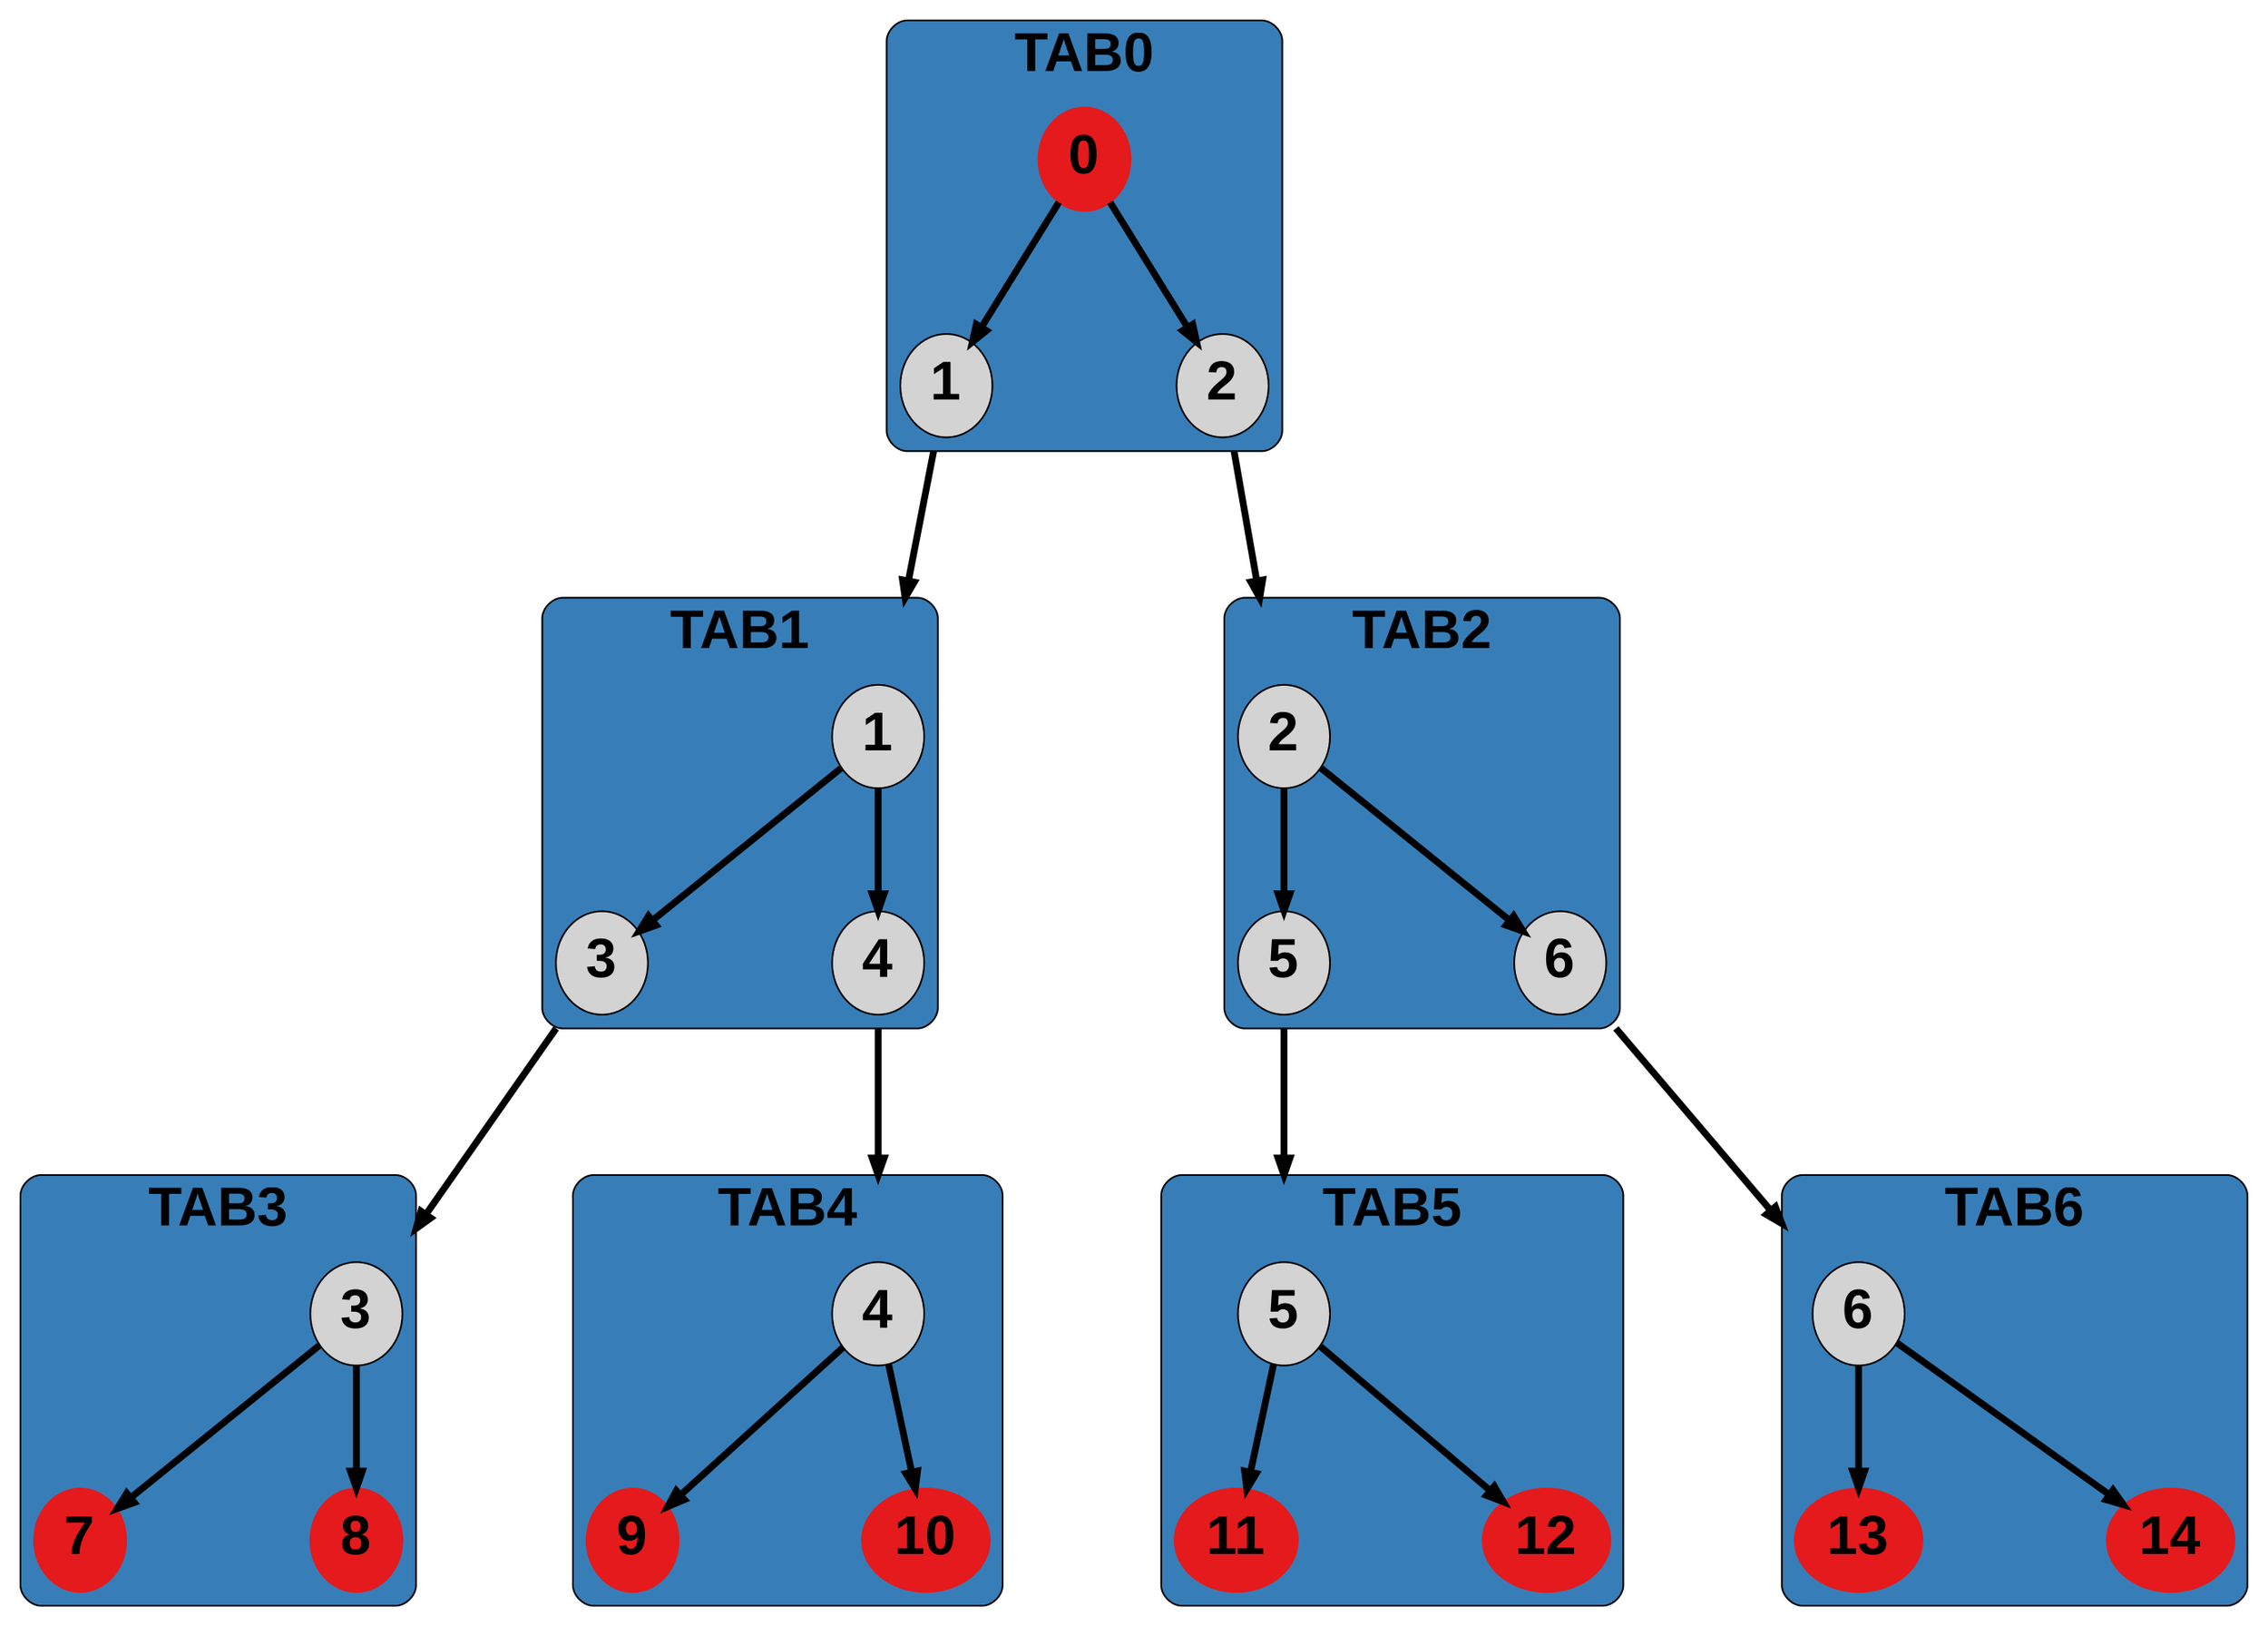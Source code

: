 digraph tdgraph {
        compound=true;
        splines=false;
        node [style=filled,fontsize=32,fontname="arial bold",colorscheme=set19];
        graph [ordering="out", nodesep=1.5, ranksep=1.0,rankdir=TB,newrank=true];
        edge[penwidth=4,colorscheme=set19]

        // nodes
        "0" [label="0",color=1];
        "1" [label="1"];
        "2" [label="2"];

        "3" [label="1"];
        "4" [label="3"];
        "5" [label="4"];

        "6" [label="2"];
        "7" [label="5"];
        "8" [label="6"];

        "9" [label="3"];
        "10" [label="7",color=1];
        "11" [label="8",color=1];

        "12" [label="4"];
        "13" [label="9",color=1];
        "14" [label="10",color=1];

        "15" [label="5"];
        "16" [label="11",color=1];
        "17" [label="12",color=1];

        "18" [label="6"];
        "19" [label="13",color=1];
        "20" [label="14",color=1];

        // Decomposition edges
        "0" -> {"1", "2"}

        "3" -> {"4","5"};
        "6" -> {"7", "8"};
        "9" -> {"10", "11"};
        "12" -> {"13", "14"};
        "15" -> {"16", "17"};
        "18" -> {"19", "20"};

        // TAB connectivity edges
        "1" -> "3"[lhead=cluster_tab1,ltail=cluster_tab0,minlen=2];
        "2" -> "6"[lhead=cluster_tab2,ltail=cluster_tab0,minlen=2];
        "4" -> "9"[lhead=cluster_tab3,ltail=cluster_tab1,minlen=2];
        "5" -> "12"[lhead=cluster_tab4,ltail=cluster_tab1,minlen=2];
        "7" -> "15"[lhead=cluster_tab5,ltail=cluster_tab2,minlen=2];
        "8" -> "18"[lhead=cluster_tab6,ltail=cluster_tab2,minlen=2];

        // TABs
        subgraph cluster_tab0 {
                colorscheme=set19
                fontsize=32;
                fontname="arial bold";

                "0";
                "1";
                "2";
                graph[style=rounded,bgcolor=2];
                label="TAB0"
        }
        subgraph cluster_tab1 {
                colorscheme=set19
                fontsize=32;
                fontname="arial bold";
                "3";
                "4";
                "5";
                graph[style=rounded,bgcolor=2];
                label="TAB1"
        }
        subgraph cluster_tab2 {
                colorscheme=set19
                fontsize=32;
                fontname="arial bold";
                "6";
                "7";
                "8";
                graph[style=rounded,bgcolor=2];
                label="TAB2"
        }
        subgraph cluster_tab3 {
                colorscheme=set19
                fontsize=32;
                fontname="arial bold";
                "9";
                "10";
                "11";
                graph[style=rounded,bgcolor=2];
                label="TAB3"
        }
        subgraph cluster_tab4 {
                colorscheme=set19
                fontsize=32;
                fontname="arial bold";
                "12";
                "13";
                "14";
                graph[style=rounded,bgcolor=2];
                label="TAB4"
        }
        subgraph cluster_tab5 {
                colorscheme=set19
                fontsize=32;
                fontname="arial bold";
                "15";
                "16";
                "17";
                graph[style=rounded,bgcolor=2];
                label="TAB5"
        }
        subgraph cluster_tab6 {
                colorscheme=set19
                fontsize=32;
                fontname="arial bold";
                "18";
                "19";
                "20";
                graph[style=rounded,bgcolor=2];
                label="TAB6"
        }

        }
